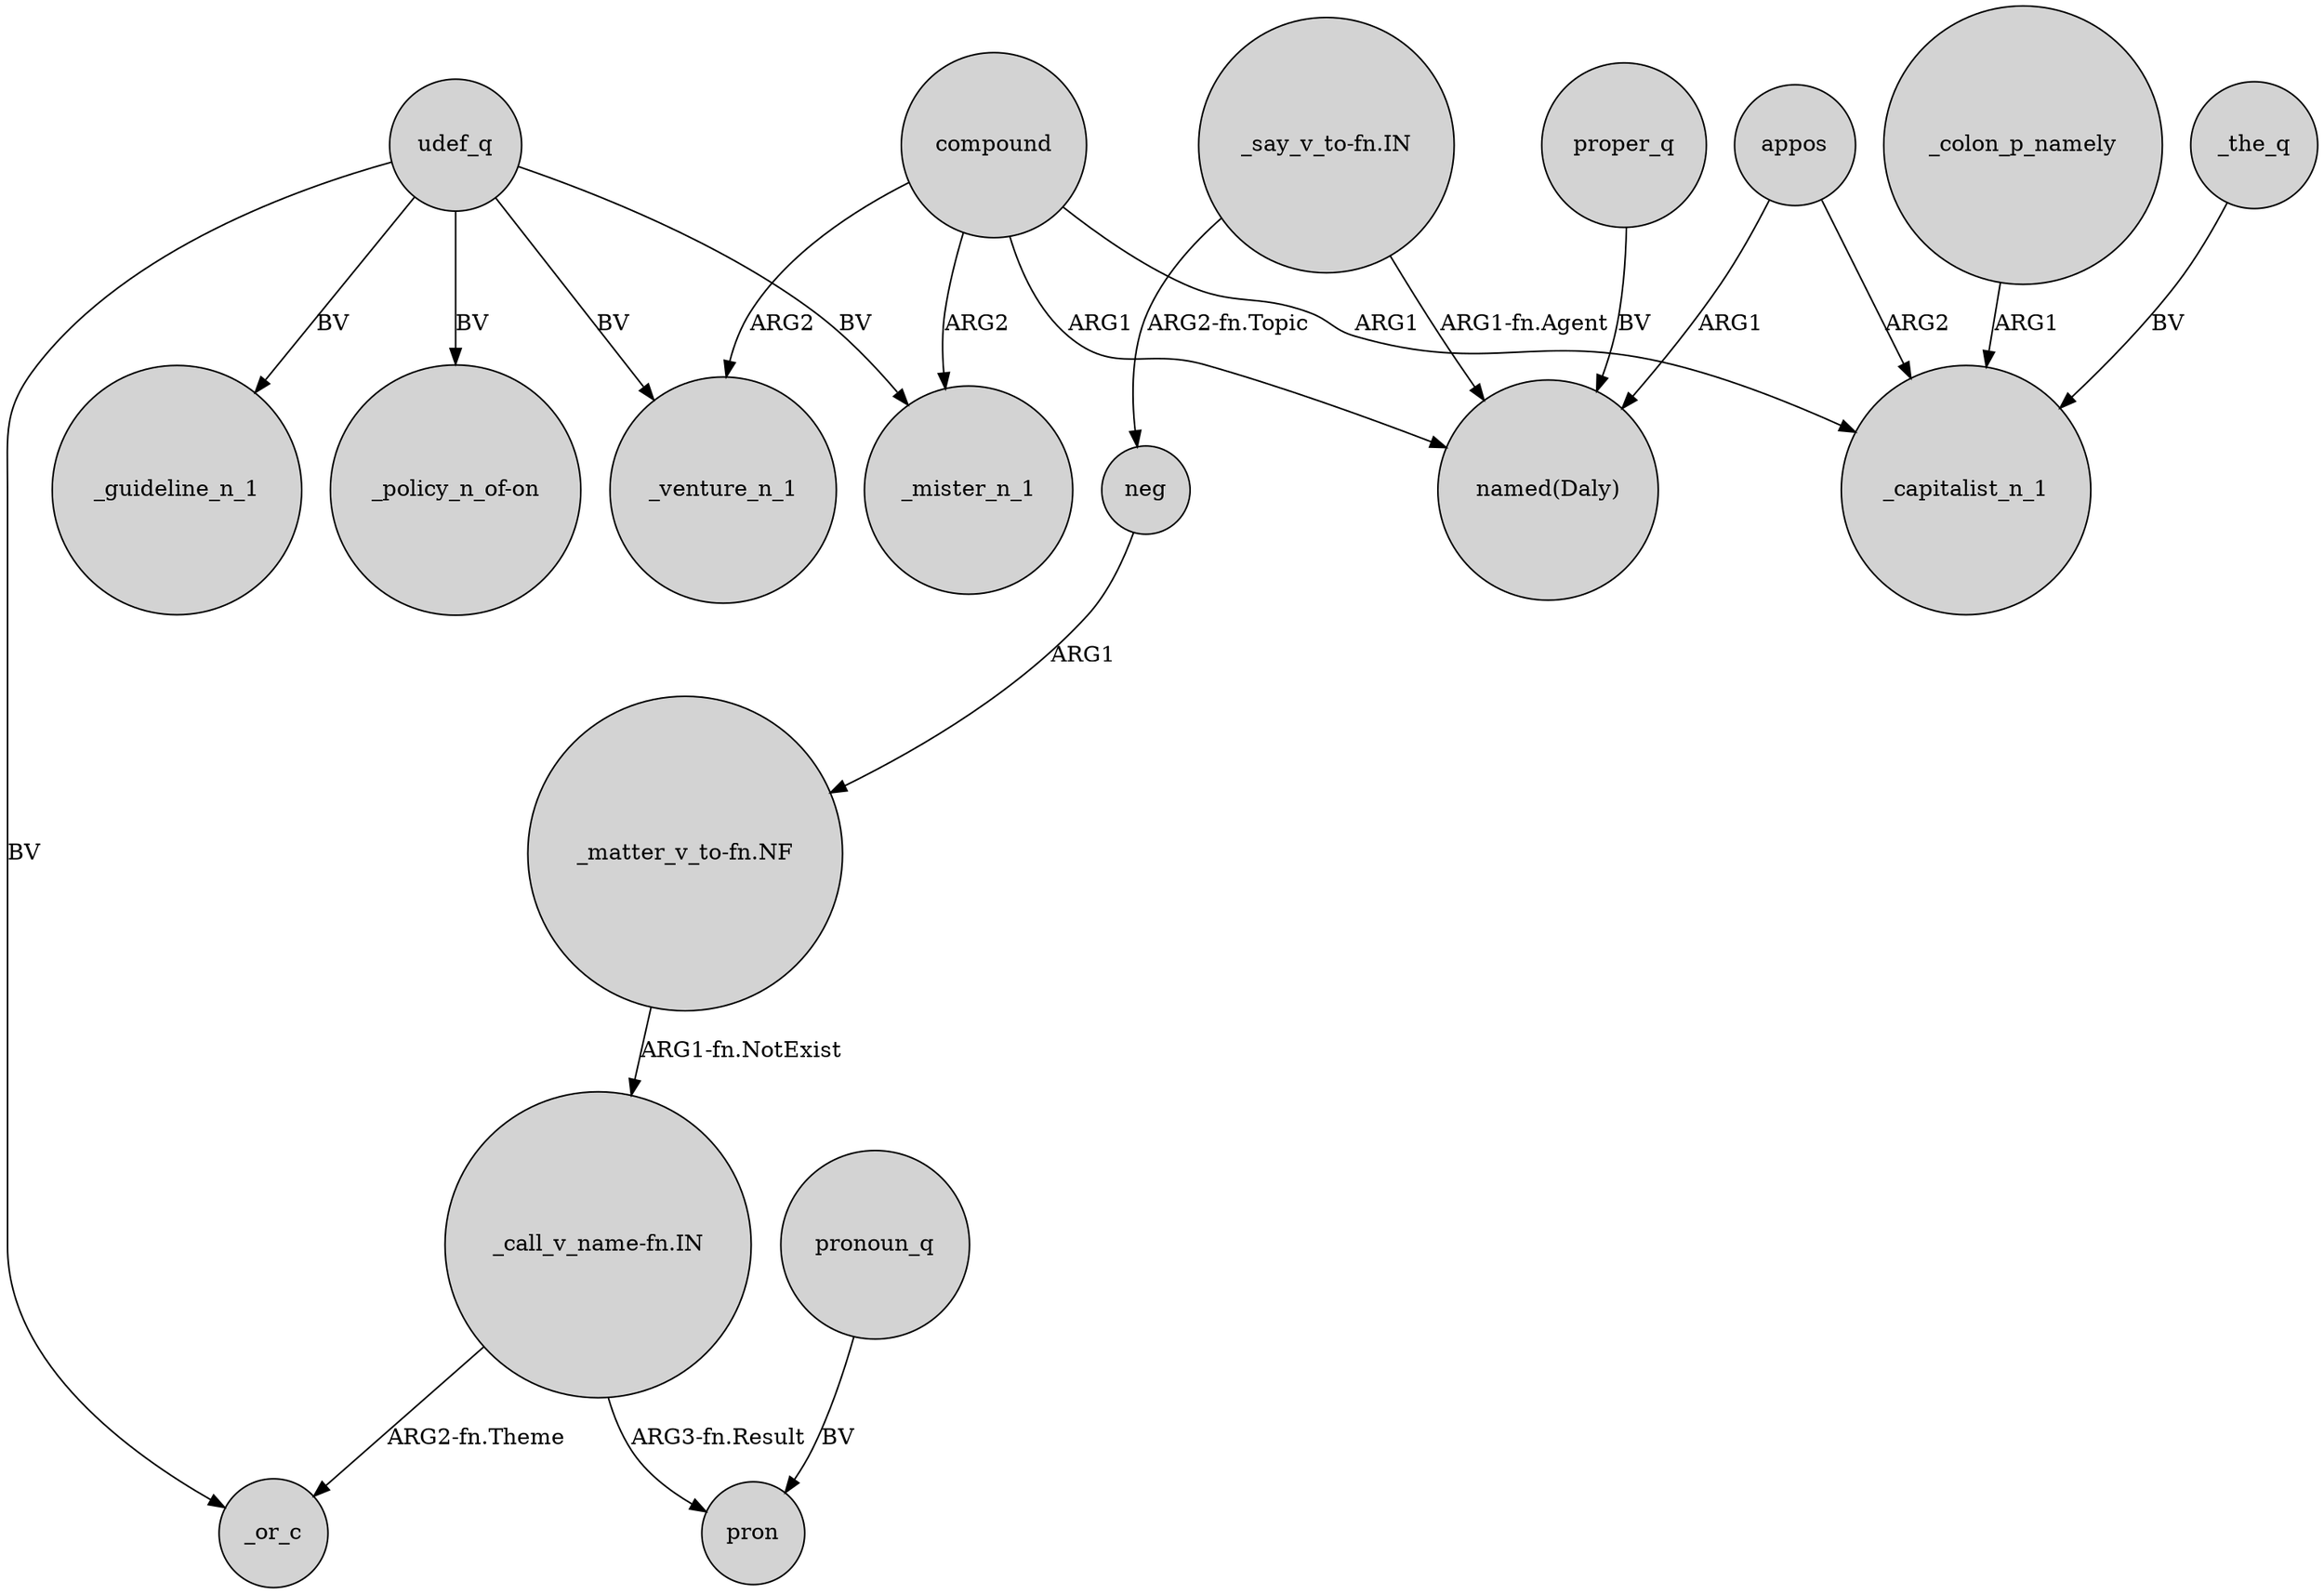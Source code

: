 digraph {
	node [shape=circle style=filled]
	compound -> _venture_n_1 [label=ARG2]
	proper_q -> "named(Daly)" [label=BV]
	"_call_v_name-fn.IN" -> _or_c [label="ARG2-fn.Theme"]
	compound -> _mister_n_1 [label=ARG2]
	"_say_v_to-fn.IN" -> "named(Daly)" [label="ARG1-fn.Agent"]
	udef_q -> _guideline_n_1 [label=BV]
	udef_q -> _mister_n_1 [label=BV]
	compound -> _capitalist_n_1 [label=ARG1]
	"_matter_v_to-fn.NF" -> "_call_v_name-fn.IN" [label="ARG1-fn.NotExist"]
	udef_q -> _or_c [label=BV]
	udef_q -> _venture_n_1 [label=BV]
	udef_q -> "_policy_n_of-on" [label=BV]
	pronoun_q -> pron [label=BV]
	appos -> _capitalist_n_1 [label=ARG2]
	_colon_p_namely -> _capitalist_n_1 [label=ARG1]
	_the_q -> _capitalist_n_1 [label=BV]
	"_say_v_to-fn.IN" -> neg [label="ARG2-fn.Topic"]
	compound -> "named(Daly)" [label=ARG1]
	appos -> "named(Daly)" [label=ARG1]
	neg -> "_matter_v_to-fn.NF" [label=ARG1]
	"_call_v_name-fn.IN" -> pron [label="ARG3-fn.Result"]
}
